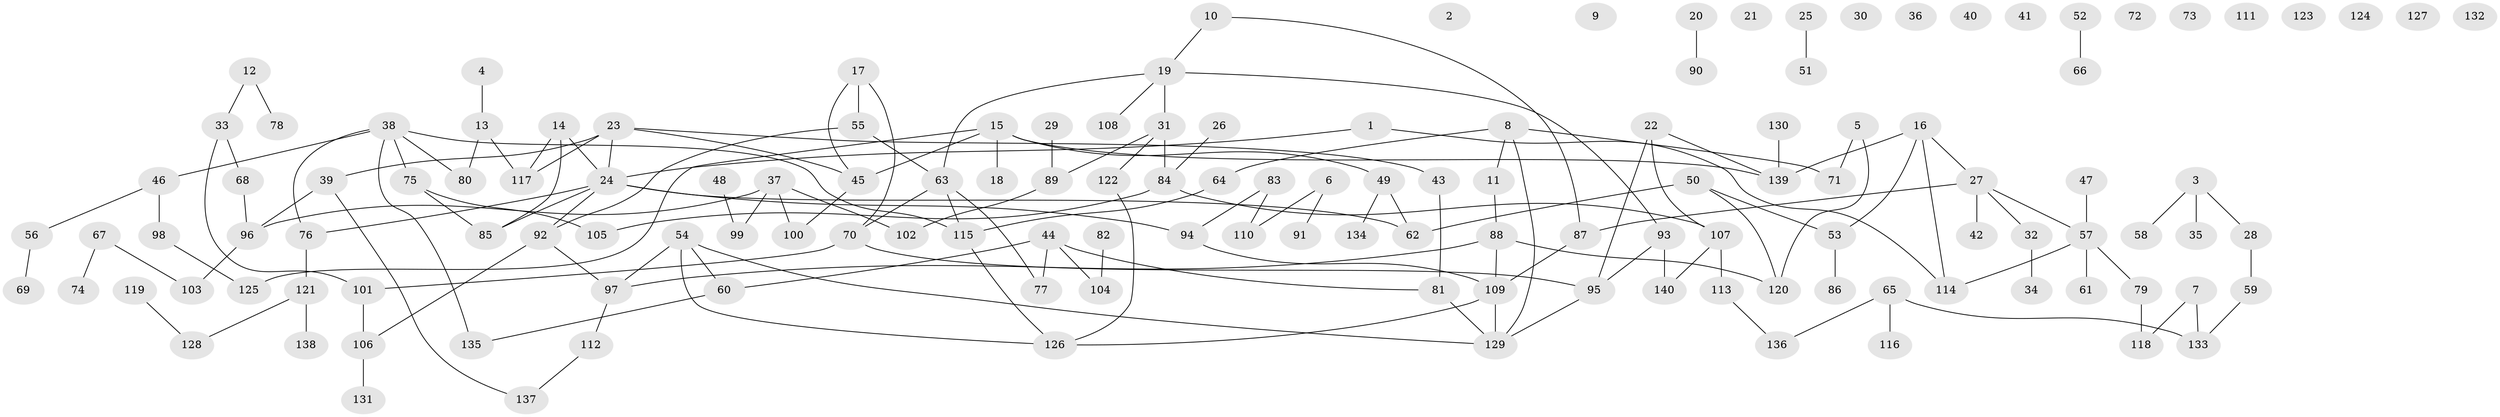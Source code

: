 // Generated by graph-tools (version 1.1) at 2025/40/03/09/25 04:40:28]
// undirected, 140 vertices, 161 edges
graph export_dot {
graph [start="1"]
  node [color=gray90,style=filled];
  1;
  2;
  3;
  4;
  5;
  6;
  7;
  8;
  9;
  10;
  11;
  12;
  13;
  14;
  15;
  16;
  17;
  18;
  19;
  20;
  21;
  22;
  23;
  24;
  25;
  26;
  27;
  28;
  29;
  30;
  31;
  32;
  33;
  34;
  35;
  36;
  37;
  38;
  39;
  40;
  41;
  42;
  43;
  44;
  45;
  46;
  47;
  48;
  49;
  50;
  51;
  52;
  53;
  54;
  55;
  56;
  57;
  58;
  59;
  60;
  61;
  62;
  63;
  64;
  65;
  66;
  67;
  68;
  69;
  70;
  71;
  72;
  73;
  74;
  75;
  76;
  77;
  78;
  79;
  80;
  81;
  82;
  83;
  84;
  85;
  86;
  87;
  88;
  89;
  90;
  91;
  92;
  93;
  94;
  95;
  96;
  97;
  98;
  99;
  100;
  101;
  102;
  103;
  104;
  105;
  106;
  107;
  108;
  109;
  110;
  111;
  112;
  113;
  114;
  115;
  116;
  117;
  118;
  119;
  120;
  121;
  122;
  123;
  124;
  125;
  126;
  127;
  128;
  129;
  130;
  131;
  132;
  133;
  134;
  135;
  136;
  137;
  138;
  139;
  140;
  1 -- 24;
  1 -- 114;
  3 -- 28;
  3 -- 35;
  3 -- 58;
  4 -- 13;
  5 -- 71;
  5 -- 120;
  6 -- 91;
  6 -- 110;
  7 -- 118;
  7 -- 133;
  8 -- 11;
  8 -- 64;
  8 -- 71;
  8 -- 129;
  10 -- 19;
  10 -- 87;
  11 -- 88;
  12 -- 33;
  12 -- 78;
  13 -- 80;
  13 -- 117;
  14 -- 24;
  14 -- 85;
  14 -- 117;
  15 -- 18;
  15 -- 45;
  15 -- 49;
  15 -- 125;
  15 -- 139;
  16 -- 27;
  16 -- 53;
  16 -- 114;
  16 -- 139;
  17 -- 45;
  17 -- 55;
  17 -- 70;
  19 -- 31;
  19 -- 63;
  19 -- 93;
  19 -- 108;
  20 -- 90;
  22 -- 95;
  22 -- 107;
  22 -- 139;
  23 -- 24;
  23 -- 39;
  23 -- 43;
  23 -- 45;
  23 -- 117;
  24 -- 62;
  24 -- 76;
  24 -- 85;
  24 -- 92;
  24 -- 94;
  25 -- 51;
  26 -- 84;
  27 -- 32;
  27 -- 42;
  27 -- 57;
  27 -- 87;
  28 -- 59;
  29 -- 89;
  31 -- 84;
  31 -- 89;
  31 -- 122;
  32 -- 34;
  33 -- 68;
  33 -- 101;
  37 -- 96;
  37 -- 99;
  37 -- 100;
  37 -- 102;
  38 -- 46;
  38 -- 75;
  38 -- 76;
  38 -- 80;
  38 -- 115;
  38 -- 135;
  39 -- 96;
  39 -- 137;
  43 -- 81;
  44 -- 60;
  44 -- 77;
  44 -- 81;
  44 -- 104;
  45 -- 100;
  46 -- 56;
  46 -- 98;
  47 -- 57;
  48 -- 99;
  49 -- 62;
  49 -- 134;
  50 -- 53;
  50 -- 62;
  50 -- 120;
  52 -- 66;
  53 -- 86;
  54 -- 60;
  54 -- 97;
  54 -- 126;
  54 -- 129;
  55 -- 63;
  55 -- 92;
  56 -- 69;
  57 -- 61;
  57 -- 79;
  57 -- 114;
  59 -- 133;
  60 -- 135;
  63 -- 70;
  63 -- 77;
  63 -- 115;
  64 -- 115;
  65 -- 116;
  65 -- 133;
  65 -- 136;
  67 -- 74;
  67 -- 103;
  68 -- 96;
  70 -- 95;
  70 -- 101;
  75 -- 85;
  75 -- 105;
  76 -- 121;
  79 -- 118;
  81 -- 129;
  82 -- 104;
  83 -- 94;
  83 -- 110;
  84 -- 105;
  84 -- 107;
  87 -- 109;
  88 -- 97;
  88 -- 109;
  88 -- 120;
  89 -- 102;
  92 -- 97;
  92 -- 106;
  93 -- 95;
  93 -- 140;
  94 -- 109;
  95 -- 129;
  96 -- 103;
  97 -- 112;
  98 -- 125;
  101 -- 106;
  106 -- 131;
  107 -- 113;
  107 -- 140;
  109 -- 126;
  109 -- 129;
  112 -- 137;
  113 -- 136;
  115 -- 126;
  119 -- 128;
  121 -- 128;
  121 -- 138;
  122 -- 126;
  130 -- 139;
}

